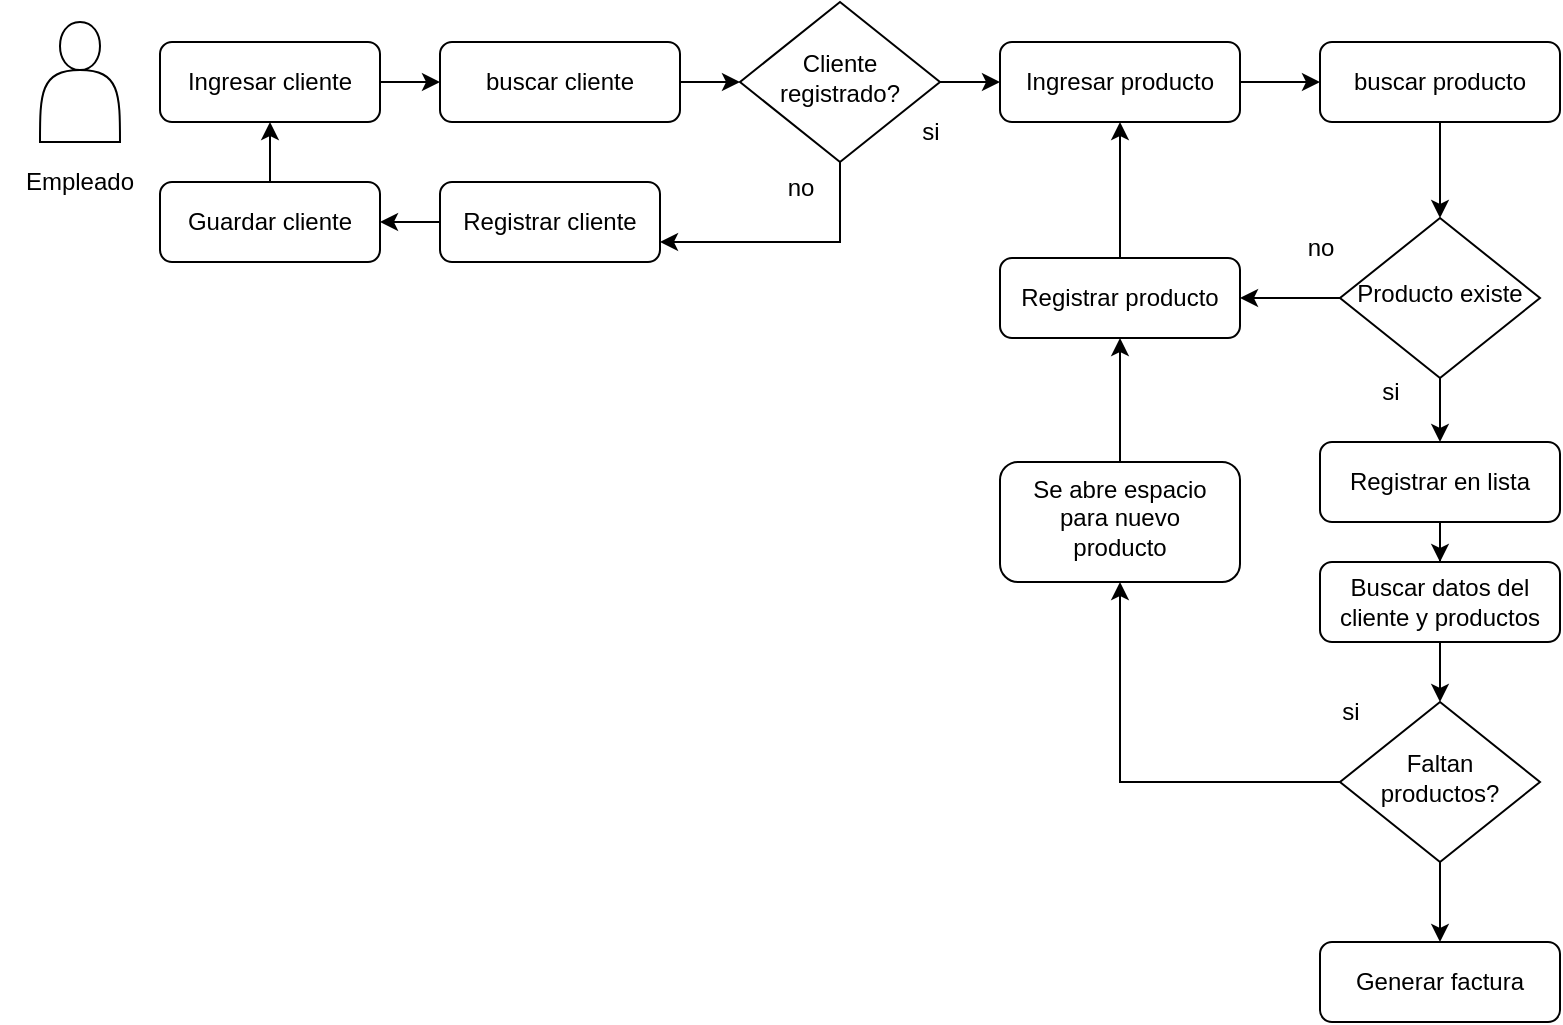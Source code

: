 <mxfile version="21.3.7" type="github">
  <diagram id="C5RBs43oDa-KdzZeNtuy" name="Page-1">
    <mxGraphModel dx="1379" dy="796" grid="1" gridSize="10" guides="1" tooltips="1" connect="1" arrows="1" fold="1" page="1" pageScale="1" pageWidth="827" pageHeight="1169" math="0" shadow="0">
      <root>
        <mxCell id="WIyWlLk6GJQsqaUBKTNV-0" />
        <mxCell id="WIyWlLk6GJQsqaUBKTNV-1" parent="WIyWlLk6GJQsqaUBKTNV-0" />
        <mxCell id="lbleGx0KkzRypeSoIETG-5" value="" style="edgeStyle=orthogonalEdgeStyle;rounded=0;orthogonalLoop=1;jettySize=auto;html=1;" edge="1" parent="WIyWlLk6GJQsqaUBKTNV-1" source="WIyWlLk6GJQsqaUBKTNV-3" target="lbleGx0KkzRypeSoIETG-1">
          <mxGeometry relative="1" as="geometry" />
        </mxCell>
        <mxCell id="WIyWlLk6GJQsqaUBKTNV-3" value="Ingresar cliente" style="rounded=1;whiteSpace=wrap;html=1;fontSize=12;glass=0;strokeWidth=1;shadow=0;" parent="WIyWlLk6GJQsqaUBKTNV-1" vertex="1">
          <mxGeometry x="100" y="40" width="110" height="40" as="geometry" />
        </mxCell>
        <mxCell id="lbleGx0KkzRypeSoIETG-10" value="" style="edgeStyle=orthogonalEdgeStyle;rounded=0;orthogonalLoop=1;jettySize=auto;html=1;" edge="1" parent="WIyWlLk6GJQsqaUBKTNV-1" source="WIyWlLk6GJQsqaUBKTNV-6" target="lbleGx0KkzRypeSoIETG-9">
          <mxGeometry relative="1" as="geometry" />
        </mxCell>
        <mxCell id="lbleGx0KkzRypeSoIETG-13" style="edgeStyle=orthogonalEdgeStyle;rounded=0;orthogonalLoop=1;jettySize=auto;html=1;entryX=1;entryY=0.75;entryDx=0;entryDy=0;" edge="1" parent="WIyWlLk6GJQsqaUBKTNV-1" source="WIyWlLk6GJQsqaUBKTNV-6" target="lbleGx0KkzRypeSoIETG-7">
          <mxGeometry relative="1" as="geometry">
            <Array as="points">
              <mxPoint x="440" y="140" />
            </Array>
          </mxGeometry>
        </mxCell>
        <mxCell id="WIyWlLk6GJQsqaUBKTNV-6" value="Cliente registrado?" style="rhombus;whiteSpace=wrap;html=1;shadow=0;fontFamily=Helvetica;fontSize=12;align=center;strokeWidth=1;spacing=6;spacingTop=-4;" parent="WIyWlLk6GJQsqaUBKTNV-1" vertex="1">
          <mxGeometry x="390" y="20" width="100" height="80" as="geometry" />
        </mxCell>
        <mxCell id="lbleGx0KkzRypeSoIETG-0" value="" style="shape=actor;whiteSpace=wrap;html=1;" vertex="1" parent="WIyWlLk6GJQsqaUBKTNV-1">
          <mxGeometry x="40" y="30" width="40" height="60" as="geometry" />
        </mxCell>
        <mxCell id="lbleGx0KkzRypeSoIETG-6" value="" style="edgeStyle=orthogonalEdgeStyle;rounded=0;orthogonalLoop=1;jettySize=auto;html=1;" edge="1" parent="WIyWlLk6GJQsqaUBKTNV-1" source="lbleGx0KkzRypeSoIETG-1" target="WIyWlLk6GJQsqaUBKTNV-6">
          <mxGeometry relative="1" as="geometry" />
        </mxCell>
        <mxCell id="lbleGx0KkzRypeSoIETG-1" value="buscar cliente" style="rounded=1;whiteSpace=wrap;html=1;fontSize=12;glass=0;strokeWidth=1;shadow=0;" vertex="1" parent="WIyWlLk6GJQsqaUBKTNV-1">
          <mxGeometry x="240" y="40" width="120" height="40" as="geometry" />
        </mxCell>
        <UserObject label="Empleado" placeholders="1" name="Variable" id="lbleGx0KkzRypeSoIETG-3">
          <mxCell style="text;html=1;strokeColor=none;fillColor=none;align=center;verticalAlign=middle;whiteSpace=wrap;overflow=hidden;" vertex="1" parent="WIyWlLk6GJQsqaUBKTNV-1">
            <mxGeometry x="20" y="100" width="80" height="20" as="geometry" />
          </mxCell>
        </UserObject>
        <mxCell id="lbleGx0KkzRypeSoIETG-17" value="" style="edgeStyle=orthogonalEdgeStyle;rounded=0;orthogonalLoop=1;jettySize=auto;html=1;" edge="1" parent="WIyWlLk6GJQsqaUBKTNV-1" source="lbleGx0KkzRypeSoIETG-7" target="lbleGx0KkzRypeSoIETG-16">
          <mxGeometry relative="1" as="geometry" />
        </mxCell>
        <mxCell id="lbleGx0KkzRypeSoIETG-7" value="Registrar cliente" style="rounded=1;whiteSpace=wrap;html=1;fontSize=12;glass=0;strokeWidth=1;shadow=0;" vertex="1" parent="WIyWlLk6GJQsqaUBKTNV-1">
          <mxGeometry x="240" y="110" width="110" height="40" as="geometry" />
        </mxCell>
        <mxCell id="lbleGx0KkzRypeSoIETG-29" value="" style="edgeStyle=orthogonalEdgeStyle;rounded=0;orthogonalLoop=1;jettySize=auto;html=1;" edge="1" parent="WIyWlLk6GJQsqaUBKTNV-1" source="lbleGx0KkzRypeSoIETG-9" target="lbleGx0KkzRypeSoIETG-27">
          <mxGeometry relative="1" as="geometry" />
        </mxCell>
        <mxCell id="lbleGx0KkzRypeSoIETG-9" value="Ingresar producto" style="rounded=1;whiteSpace=wrap;html=1;fontSize=12;glass=0;strokeWidth=1;shadow=0;" vertex="1" parent="WIyWlLk6GJQsqaUBKTNV-1">
          <mxGeometry x="520" y="40" width="120" height="40" as="geometry" />
        </mxCell>
        <mxCell id="lbleGx0KkzRypeSoIETG-14" value="no" style="text;html=1;align=center;verticalAlign=middle;resizable=0;points=[];autosize=1;strokeColor=none;fillColor=none;" vertex="1" parent="WIyWlLk6GJQsqaUBKTNV-1">
          <mxGeometry x="400" y="98" width="40" height="30" as="geometry" />
        </mxCell>
        <mxCell id="lbleGx0KkzRypeSoIETG-15" value="si" style="text;html=1;align=center;verticalAlign=middle;resizable=0;points=[];autosize=1;strokeColor=none;fillColor=none;" vertex="1" parent="WIyWlLk6GJQsqaUBKTNV-1">
          <mxGeometry x="470" y="70" width="30" height="30" as="geometry" />
        </mxCell>
        <mxCell id="lbleGx0KkzRypeSoIETG-18" value="" style="edgeStyle=orthogonalEdgeStyle;rounded=0;orthogonalLoop=1;jettySize=auto;html=1;" edge="1" parent="WIyWlLk6GJQsqaUBKTNV-1" source="lbleGx0KkzRypeSoIETG-16" target="WIyWlLk6GJQsqaUBKTNV-3">
          <mxGeometry relative="1" as="geometry" />
        </mxCell>
        <mxCell id="lbleGx0KkzRypeSoIETG-16" value="Guardar cliente" style="rounded=1;whiteSpace=wrap;html=1;fontSize=12;glass=0;strokeWidth=1;shadow=0;" vertex="1" parent="WIyWlLk6GJQsqaUBKTNV-1">
          <mxGeometry x="100" y="110" width="110" height="40" as="geometry" />
        </mxCell>
        <mxCell id="lbleGx0KkzRypeSoIETG-38" value="" style="edgeStyle=orthogonalEdgeStyle;rounded=0;orthogonalLoop=1;jettySize=auto;html=1;" edge="1" parent="WIyWlLk6GJQsqaUBKTNV-1" source="lbleGx0KkzRypeSoIETG-19" target="lbleGx0KkzRypeSoIETG-37">
          <mxGeometry relative="1" as="geometry" />
        </mxCell>
        <mxCell id="lbleGx0KkzRypeSoIETG-19" value="Registrar en lista" style="rounded=1;whiteSpace=wrap;html=1;fontSize=12;glass=0;strokeWidth=1;shadow=0;" vertex="1" parent="WIyWlLk6GJQsqaUBKTNV-1">
          <mxGeometry x="680" y="240" width="120" height="40" as="geometry" />
        </mxCell>
        <mxCell id="lbleGx0KkzRypeSoIETG-32" value="" style="edgeStyle=orthogonalEdgeStyle;rounded=0;orthogonalLoop=1;jettySize=auto;html=1;" edge="1" parent="WIyWlLk6GJQsqaUBKTNV-1" source="lbleGx0KkzRypeSoIETG-22" target="lbleGx0KkzRypeSoIETG-31">
          <mxGeometry relative="1" as="geometry" />
        </mxCell>
        <mxCell id="lbleGx0KkzRypeSoIETG-33" value="" style="edgeStyle=orthogonalEdgeStyle;rounded=0;orthogonalLoop=1;jettySize=auto;html=1;" edge="1" parent="WIyWlLk6GJQsqaUBKTNV-1" source="lbleGx0KkzRypeSoIETG-22" target="lbleGx0KkzRypeSoIETG-19">
          <mxGeometry relative="1" as="geometry" />
        </mxCell>
        <mxCell id="lbleGx0KkzRypeSoIETG-22" value="Producto existe" style="rhombus;whiteSpace=wrap;html=1;shadow=0;fontFamily=Helvetica;fontSize=12;align=center;strokeWidth=1;spacing=6;spacingTop=-4;" vertex="1" parent="WIyWlLk6GJQsqaUBKTNV-1">
          <mxGeometry x="690" y="128" width="100" height="80" as="geometry" />
        </mxCell>
        <mxCell id="lbleGx0KkzRypeSoIETG-30" value="" style="edgeStyle=orthogonalEdgeStyle;rounded=0;orthogonalLoop=1;jettySize=auto;html=1;" edge="1" parent="WIyWlLk6GJQsqaUBKTNV-1" source="lbleGx0KkzRypeSoIETG-27" target="lbleGx0KkzRypeSoIETG-22">
          <mxGeometry relative="1" as="geometry" />
        </mxCell>
        <mxCell id="lbleGx0KkzRypeSoIETG-27" value="buscar producto" style="rounded=1;whiteSpace=wrap;html=1;fontSize=12;glass=0;strokeWidth=1;shadow=0;" vertex="1" parent="WIyWlLk6GJQsqaUBKTNV-1">
          <mxGeometry x="680" y="40" width="120" height="40" as="geometry" />
        </mxCell>
        <mxCell id="lbleGx0KkzRypeSoIETG-36" value="" style="edgeStyle=orthogonalEdgeStyle;rounded=0;orthogonalLoop=1;jettySize=auto;html=1;" edge="1" parent="WIyWlLk6GJQsqaUBKTNV-1" source="lbleGx0KkzRypeSoIETG-31" target="lbleGx0KkzRypeSoIETG-9">
          <mxGeometry relative="1" as="geometry" />
        </mxCell>
        <mxCell id="lbleGx0KkzRypeSoIETG-31" value="Registrar producto" style="rounded=1;whiteSpace=wrap;html=1;fontSize=12;glass=0;strokeWidth=1;shadow=0;" vertex="1" parent="WIyWlLk6GJQsqaUBKTNV-1">
          <mxGeometry x="520" y="148" width="120" height="40" as="geometry" />
        </mxCell>
        <mxCell id="lbleGx0KkzRypeSoIETG-34" value="si" style="text;html=1;align=center;verticalAlign=middle;resizable=0;points=[];autosize=1;strokeColor=none;fillColor=none;" vertex="1" parent="WIyWlLk6GJQsqaUBKTNV-1">
          <mxGeometry x="700" y="200" width="30" height="30" as="geometry" />
        </mxCell>
        <mxCell id="lbleGx0KkzRypeSoIETG-35" value="no" style="text;html=1;align=center;verticalAlign=middle;resizable=0;points=[];autosize=1;strokeColor=none;fillColor=none;" vertex="1" parent="WIyWlLk6GJQsqaUBKTNV-1">
          <mxGeometry x="660" y="128" width="40" height="30" as="geometry" />
        </mxCell>
        <mxCell id="lbleGx0KkzRypeSoIETG-43" value="" style="edgeStyle=orthogonalEdgeStyle;rounded=0;orthogonalLoop=1;jettySize=auto;html=1;" edge="1" parent="WIyWlLk6GJQsqaUBKTNV-1" source="lbleGx0KkzRypeSoIETG-37" target="lbleGx0KkzRypeSoIETG-42">
          <mxGeometry relative="1" as="geometry" />
        </mxCell>
        <mxCell id="lbleGx0KkzRypeSoIETG-37" value="Buscar datos del cliente y productos" style="rounded=1;whiteSpace=wrap;html=1;glass=0;strokeWidth=1;shadow=0;" vertex="1" parent="WIyWlLk6GJQsqaUBKTNV-1">
          <mxGeometry x="680" y="300" width="120" height="40" as="geometry" />
        </mxCell>
        <mxCell id="lbleGx0KkzRypeSoIETG-40" value="Generar factura" style="rounded=1;whiteSpace=wrap;html=1;glass=0;strokeWidth=1;shadow=0;" vertex="1" parent="WIyWlLk6GJQsqaUBKTNV-1">
          <mxGeometry x="680" y="490" width="120" height="40" as="geometry" />
        </mxCell>
        <mxCell id="lbleGx0KkzRypeSoIETG-48" value="" style="edgeStyle=orthogonalEdgeStyle;rounded=0;orthogonalLoop=1;jettySize=auto;html=1;" edge="1" parent="WIyWlLk6GJQsqaUBKTNV-1" source="lbleGx0KkzRypeSoIETG-42" target="lbleGx0KkzRypeSoIETG-47">
          <mxGeometry relative="1" as="geometry" />
        </mxCell>
        <mxCell id="lbleGx0KkzRypeSoIETG-50" value="" style="edgeStyle=orthogonalEdgeStyle;rounded=0;orthogonalLoop=1;jettySize=auto;html=1;" edge="1" parent="WIyWlLk6GJQsqaUBKTNV-1" source="lbleGx0KkzRypeSoIETG-42" target="lbleGx0KkzRypeSoIETG-40">
          <mxGeometry relative="1" as="geometry" />
        </mxCell>
        <mxCell id="lbleGx0KkzRypeSoIETG-42" value="Faltan productos?" style="rhombus;whiteSpace=wrap;html=1;shadow=0;fontFamily=Helvetica;fontSize=12;align=center;strokeWidth=1;spacing=6;spacingTop=-4;" vertex="1" parent="WIyWlLk6GJQsqaUBKTNV-1">
          <mxGeometry x="690" y="370" width="100" height="80" as="geometry" />
        </mxCell>
        <mxCell id="lbleGx0KkzRypeSoIETG-44" value="si" style="text;html=1;align=center;verticalAlign=middle;resizable=0;points=[];autosize=1;strokeColor=none;fillColor=none;" vertex="1" parent="WIyWlLk6GJQsqaUBKTNV-1">
          <mxGeometry x="680" y="360" width="30" height="30" as="geometry" />
        </mxCell>
        <mxCell id="lbleGx0KkzRypeSoIETG-49" value="" style="edgeStyle=orthogonalEdgeStyle;rounded=0;orthogonalLoop=1;jettySize=auto;html=1;" edge="1" parent="WIyWlLk6GJQsqaUBKTNV-1" source="lbleGx0KkzRypeSoIETG-47" target="lbleGx0KkzRypeSoIETG-31">
          <mxGeometry relative="1" as="geometry" />
        </mxCell>
        <mxCell id="lbleGx0KkzRypeSoIETG-47" value="Se abre espacio para nuevo producto" style="rounded=1;whiteSpace=wrap;html=1;shadow=0;strokeWidth=1;spacing=6;spacingTop=-4;" vertex="1" parent="WIyWlLk6GJQsqaUBKTNV-1">
          <mxGeometry x="520" y="250" width="120" height="60" as="geometry" />
        </mxCell>
      </root>
    </mxGraphModel>
  </diagram>
</mxfile>
